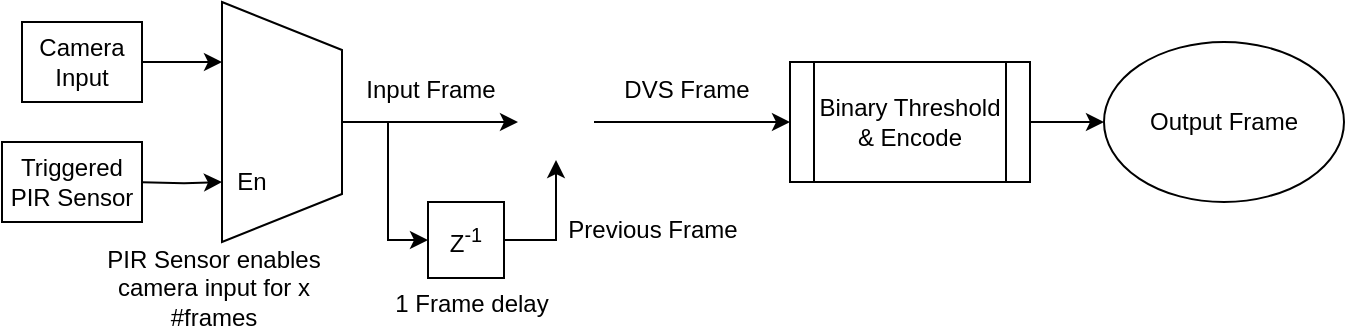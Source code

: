 <mxfile version="12.4.9" type="device"><diagram id="dMm6oT8tlYtjCDyLlqAy" name="Page-1"><mxGraphModel dx="813" dy="407" grid="0" gridSize="10" guides="1" tooltips="1" connect="1" arrows="1" fold="1" page="1" pageScale="1" pageWidth="850" pageHeight="1100" math="0" shadow="0"><root><mxCell id="0"/><mxCell id="1" parent="0"/><mxCell id="Tv57xixYPlFiN23GRQwq-29" style="edgeStyle=orthogonalEdgeStyle;rounded=0;orthogonalLoop=1;jettySize=auto;html=1;exitX=1;exitY=0.5;exitDx=0;exitDy=0;entryX=0.25;entryY=1;entryDx=0;entryDy=0;startArrow=none;startFill=0;endArrow=classic;endFill=1;" edge="1" parent="1" source="Tv57xixYPlFiN23GRQwq-24" target="Tv57xixYPlFiN23GRQwq-3"><mxGeometry relative="1" as="geometry"/></mxCell><mxCell id="Tv57xixYPlFiN23GRQwq-24" value="Camera &lt;br&gt;Input" style="rounded=0;whiteSpace=wrap;html=1;" vertex="1" parent="1"><mxGeometry x="127" y="150" width="60" height="40" as="geometry"/></mxCell><mxCell id="Tv57xixYPlFiN23GRQwq-19" style="edgeStyle=orthogonalEdgeStyle;rounded=0;orthogonalLoop=1;jettySize=auto;html=1;exitX=1;exitY=0.5;exitDx=0;exitDy=0;entryX=0;entryY=0.5;entryDx=0;entryDy=0;" edge="1" parent="1" source="Tv57xixYPlFiN23GRQwq-1" target="Tv57xixYPlFiN23GRQwq-18"><mxGeometry relative="1" as="geometry"/></mxCell><mxCell id="Tv57xixYPlFiN23GRQwq-1" value="Binary Threshold &amp;amp; Encode" style="shape=process;whiteSpace=wrap;html=1;backgroundOutline=1;" vertex="1" parent="1"><mxGeometry x="511" y="170" width="120" height="60" as="geometry"/></mxCell><mxCell id="Tv57xixYPlFiN23GRQwq-4" style="edgeStyle=orthogonalEdgeStyle;rounded=0;orthogonalLoop=1;jettySize=auto;html=1;entryX=0.75;entryY=1;entryDx=0;entryDy=0;" edge="1" parent="1" target="Tv57xixYPlFiN23GRQwq-3"><mxGeometry relative="1" as="geometry"><mxPoint x="186.959" y="230.143" as="sourcePoint"/></mxGeometry></mxCell><mxCell id="Tv57xixYPlFiN23GRQwq-15" style="edgeStyle=orthogonalEdgeStyle;rounded=0;orthogonalLoop=1;jettySize=auto;html=1;exitX=0.5;exitY=0;exitDx=0;exitDy=0;entryX=0;entryY=0.5;entryDx=0;entryDy=0;" edge="1" parent="1" source="Tv57xixYPlFiN23GRQwq-3" target="Tv57xixYPlFiN23GRQwq-11"><mxGeometry relative="1" as="geometry"/></mxCell><mxCell id="Tv57xixYPlFiN23GRQwq-3" value="" style="shape=trapezoid;perimeter=trapezoidPerimeter;whiteSpace=wrap;html=1;rotation=90;" vertex="1" parent="1"><mxGeometry x="197" y="170" width="120" height="60" as="geometry"/></mxCell><mxCell id="Tv57xixYPlFiN23GRQwq-7" value="En" style="text;html=1;strokeColor=none;fillColor=none;align=center;verticalAlign=middle;whiteSpace=wrap;rounded=0;" vertex="1" parent="1"><mxGeometry x="222" y="220" width="40" height="20" as="geometry"/></mxCell><mxCell id="Tv57xixYPlFiN23GRQwq-17" style="edgeStyle=orthogonalEdgeStyle;rounded=0;orthogonalLoop=1;jettySize=auto;html=1;exitX=1;exitY=0.5;exitDx=0;exitDy=0;entryX=0;entryY=0.5;entryDx=0;entryDy=0;" edge="1" parent="1" source="Tv57xixYPlFiN23GRQwq-11" target="Tv57xixYPlFiN23GRQwq-1"><mxGeometry relative="1" as="geometry"/></mxCell><mxCell id="Tv57xixYPlFiN23GRQwq-39" style="edgeStyle=orthogonalEdgeStyle;rounded=0;orthogonalLoop=1;jettySize=auto;html=1;entryX=0;entryY=0.5;entryDx=0;entryDy=0;startArrow=none;startFill=0;endArrow=classic;endFill=1;" edge="1" parent="1" target="Tv57xixYPlFiN23GRQwq-32"><mxGeometry relative="1" as="geometry"><mxPoint x="310" y="200" as="sourcePoint"/><Array as="points"><mxPoint x="310" y="259"/></Array></mxGeometry></mxCell><mxCell id="Tv57xixYPlFiN23GRQwq-11" value="" style="shape=image;html=1;verticalAlign=top;verticalLabelPosition=bottom;labelBackgroundColor=#ffffff;imageAspect=0;aspect=fixed;image=https://cdn4.iconfinder.com/data/icons/linecon/512/sub-128.png" vertex="1" parent="1"><mxGeometry x="375" y="181" width="38" height="38" as="geometry"/></mxCell><mxCell id="Tv57xixYPlFiN23GRQwq-18" value="Output Frame" style="ellipse;whiteSpace=wrap;html=1;" vertex="1" parent="1"><mxGeometry x="668" y="160" width="120" height="80" as="geometry"/></mxCell><mxCell id="Tv57xixYPlFiN23GRQwq-25" value="Triggered PIR Sensor" style="rounded=0;whiteSpace=wrap;html=1;" vertex="1" parent="1"><mxGeometry x="117" y="210" width="70" height="40" as="geometry"/></mxCell><mxCell id="Tv57xixYPlFiN23GRQwq-27" value="1 Frame delay" style="text;html=1;strokeColor=none;fillColor=none;align=center;verticalAlign=middle;whiteSpace=wrap;rounded=0;" vertex="1" parent="1"><mxGeometry x="297" y="281" width="110" height="20" as="geometry"/></mxCell><mxCell id="Tv57xixYPlFiN23GRQwq-40" style="edgeStyle=orthogonalEdgeStyle;rounded=0;orthogonalLoop=1;jettySize=auto;html=1;exitX=1;exitY=0.5;exitDx=0;exitDy=0;entryX=0.5;entryY=1;entryDx=0;entryDy=0;startArrow=none;startFill=0;endArrow=classic;endFill=1;" edge="1" parent="1" source="Tv57xixYPlFiN23GRQwq-32" target="Tv57xixYPlFiN23GRQwq-11"><mxGeometry relative="1" as="geometry"/></mxCell><mxCell id="Tv57xixYPlFiN23GRQwq-32" value="Z&lt;sup&gt;-1&lt;/sup&gt;" style="whiteSpace=wrap;html=1;aspect=fixed;" vertex="1" parent="1"><mxGeometry x="330" y="240" width="38" height="38" as="geometry"/></mxCell><mxCell id="Tv57xixYPlFiN23GRQwq-36" value="DVS Frame" style="text;html=1;align=center;verticalAlign=middle;resizable=0;points=[];autosize=1;" vertex="1" parent="1"><mxGeometry x="422" y="175" width="73" height="18" as="geometry"/></mxCell><mxCell id="Tv57xixYPlFiN23GRQwq-37" value="Input Frame" style="text;html=1;align=center;verticalAlign=middle;resizable=0;points=[];autosize=1;" vertex="1" parent="1"><mxGeometry x="293" y="175" width="75" height="18" as="geometry"/></mxCell><mxCell id="Tv57xixYPlFiN23GRQwq-38" value="Previous Frame" style="text;html=1;align=center;verticalAlign=middle;resizable=0;points=[];autosize=1;" vertex="1" parent="1"><mxGeometry x="394" y="245" width="95" height="18" as="geometry"/></mxCell><mxCell id="Tv57xixYPlFiN23GRQwq-41" value="PIR Sensor enables camera input for x #frames" style="text;html=1;strokeColor=none;fillColor=none;align=center;verticalAlign=middle;whiteSpace=wrap;rounded=0;" vertex="1" parent="1"><mxGeometry x="168" y="273" width="110" height="20" as="geometry"/></mxCell></root></mxGraphModel></diagram></mxfile>